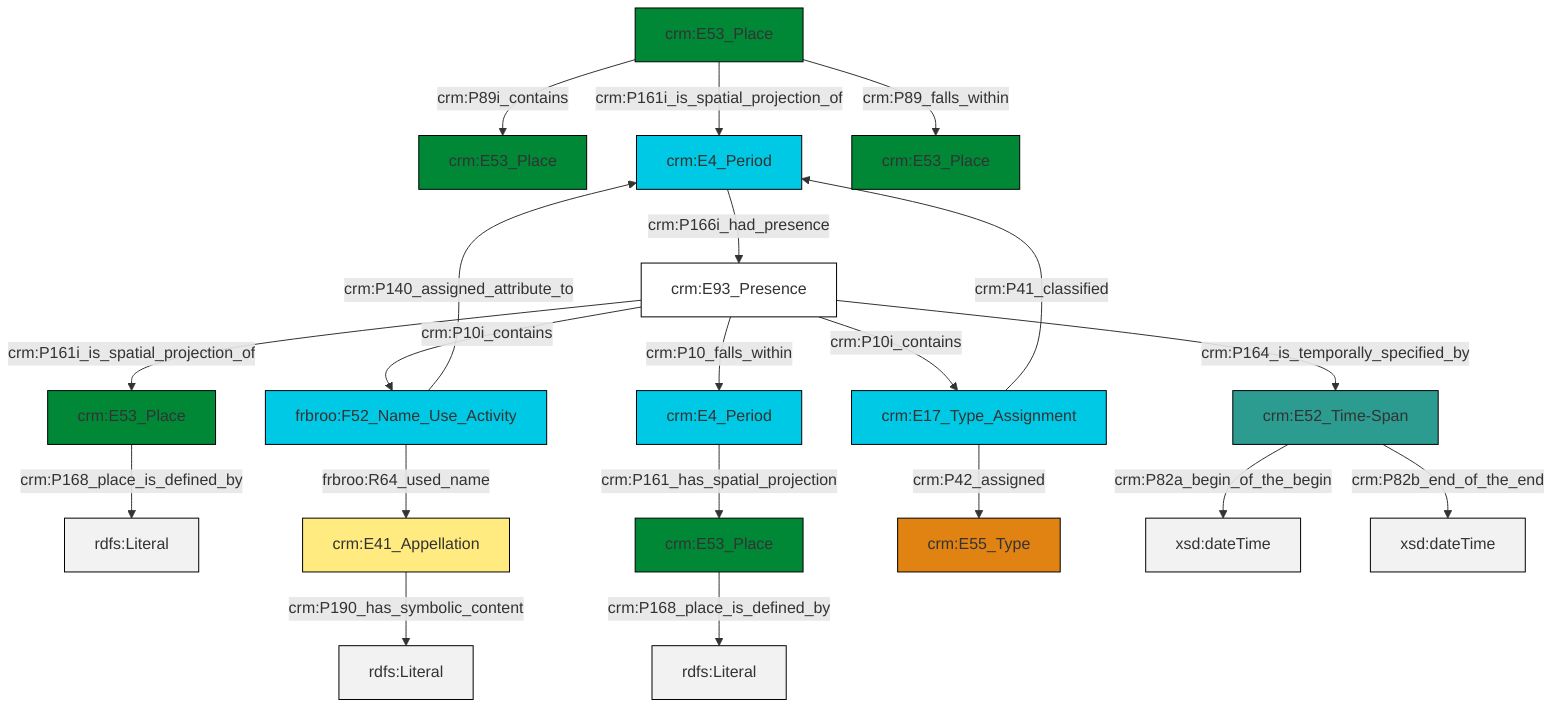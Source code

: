 graph TD
classDef Literal fill:#f2f2f2,stroke:#000000;
classDef CRM_Entity fill:#FFFFFF,stroke:#000000;
classDef Temporal_Entity fill:#00C9E6, stroke:#000000;
classDef Type fill:#E18312, stroke:#000000;
classDef Time-Span fill:#2C9C91, stroke:#000000;
classDef Appellation fill:#FFEB7F, stroke:#000000;
classDef Place fill:#008836, stroke:#000000;
classDef Persistent_Item fill:#B266B2, stroke:#000000;
classDef Conceptual_Object fill:#FFD700, stroke:#000000;
classDef Physical_Thing fill:#D2B48C, stroke:#000000;
classDef Actor fill:#f58aad, stroke:#000000;
classDef PC_Classes fill:#4ce600, stroke:#000000;
classDef Multi fill:#cccccc,stroke:#000000;

0["crm:E53_Place"]:::Place -->|crm:P168_place_is_defined_by| 1[rdfs:Literal]:::Literal
2["crm:E53_Place"]:::Place -->|crm:P89i_contains| 3["crm:E53_Place"]:::Place
4["frbroo:F52_Name_Use_Activity"]:::Temporal_Entity -->|crm:P140_assigned_attribute_to| 5["crm:E4_Period"]:::Temporal_Entity
2["crm:E53_Place"]:::Place -->|crm:P89_falls_within| 6["crm:E53_Place"]:::Place
8["crm:E93_Presence"]:::CRM_Entity -->|crm:P10i_contains| 4["frbroo:F52_Name_Use_Activity"]:::Temporal_Entity
8["crm:E93_Presence"]:::CRM_Entity -->|crm:P10i_contains| 10["crm:E17_Type_Assignment"]:::Temporal_Entity
8["crm:E93_Presence"]:::CRM_Entity -->|crm:P161i_is_spatial_projection_of| 0["crm:E53_Place"]:::Place
5["crm:E4_Period"]:::Temporal_Entity -->|crm:P166i_had_presence| 8["crm:E93_Presence"]:::CRM_Entity
4["frbroo:F52_Name_Use_Activity"]:::Temporal_Entity -->|frbroo:R64_used_name| 12["crm:E41_Appellation"]:::Appellation
14["crm:E4_Period"]:::Temporal_Entity -->|crm:P161_has_spatial_projection| 16["crm:E53_Place"]:::Place
8["crm:E93_Presence"]:::CRM_Entity -->|crm:P10_falls_within| 14["crm:E4_Period"]:::Temporal_Entity
16["crm:E53_Place"]:::Place -->|crm:P168_place_is_defined_by| 18[rdfs:Literal]:::Literal
10["crm:E17_Type_Assignment"]:::Temporal_Entity -->|crm:P42_assigned| 19["crm:E55_Type"]:::Type
12["crm:E41_Appellation"]:::Appellation -->|crm:P190_has_symbolic_content| 23[rdfs:Literal]:::Literal
8["crm:E93_Presence"]:::CRM_Entity -->|crm:P164_is_temporally_specified_by| 25["crm:E52_Time-Span"]:::Time-Span
10["crm:E17_Type_Assignment"]:::Temporal_Entity -->|crm:P41_classified| 5["crm:E4_Period"]:::Temporal_Entity
25["crm:E52_Time-Span"]:::Time-Span -->|crm:P82a_begin_of_the_begin| 29[xsd:dateTime]:::Literal
2["crm:E53_Place"]:::Place -->|crm:P161i_is_spatial_projection_of| 5["crm:E4_Period"]:::Temporal_Entity
25["crm:E52_Time-Span"]:::Time-Span -->|crm:P82b_end_of_the_end| 30[xsd:dateTime]:::Literal